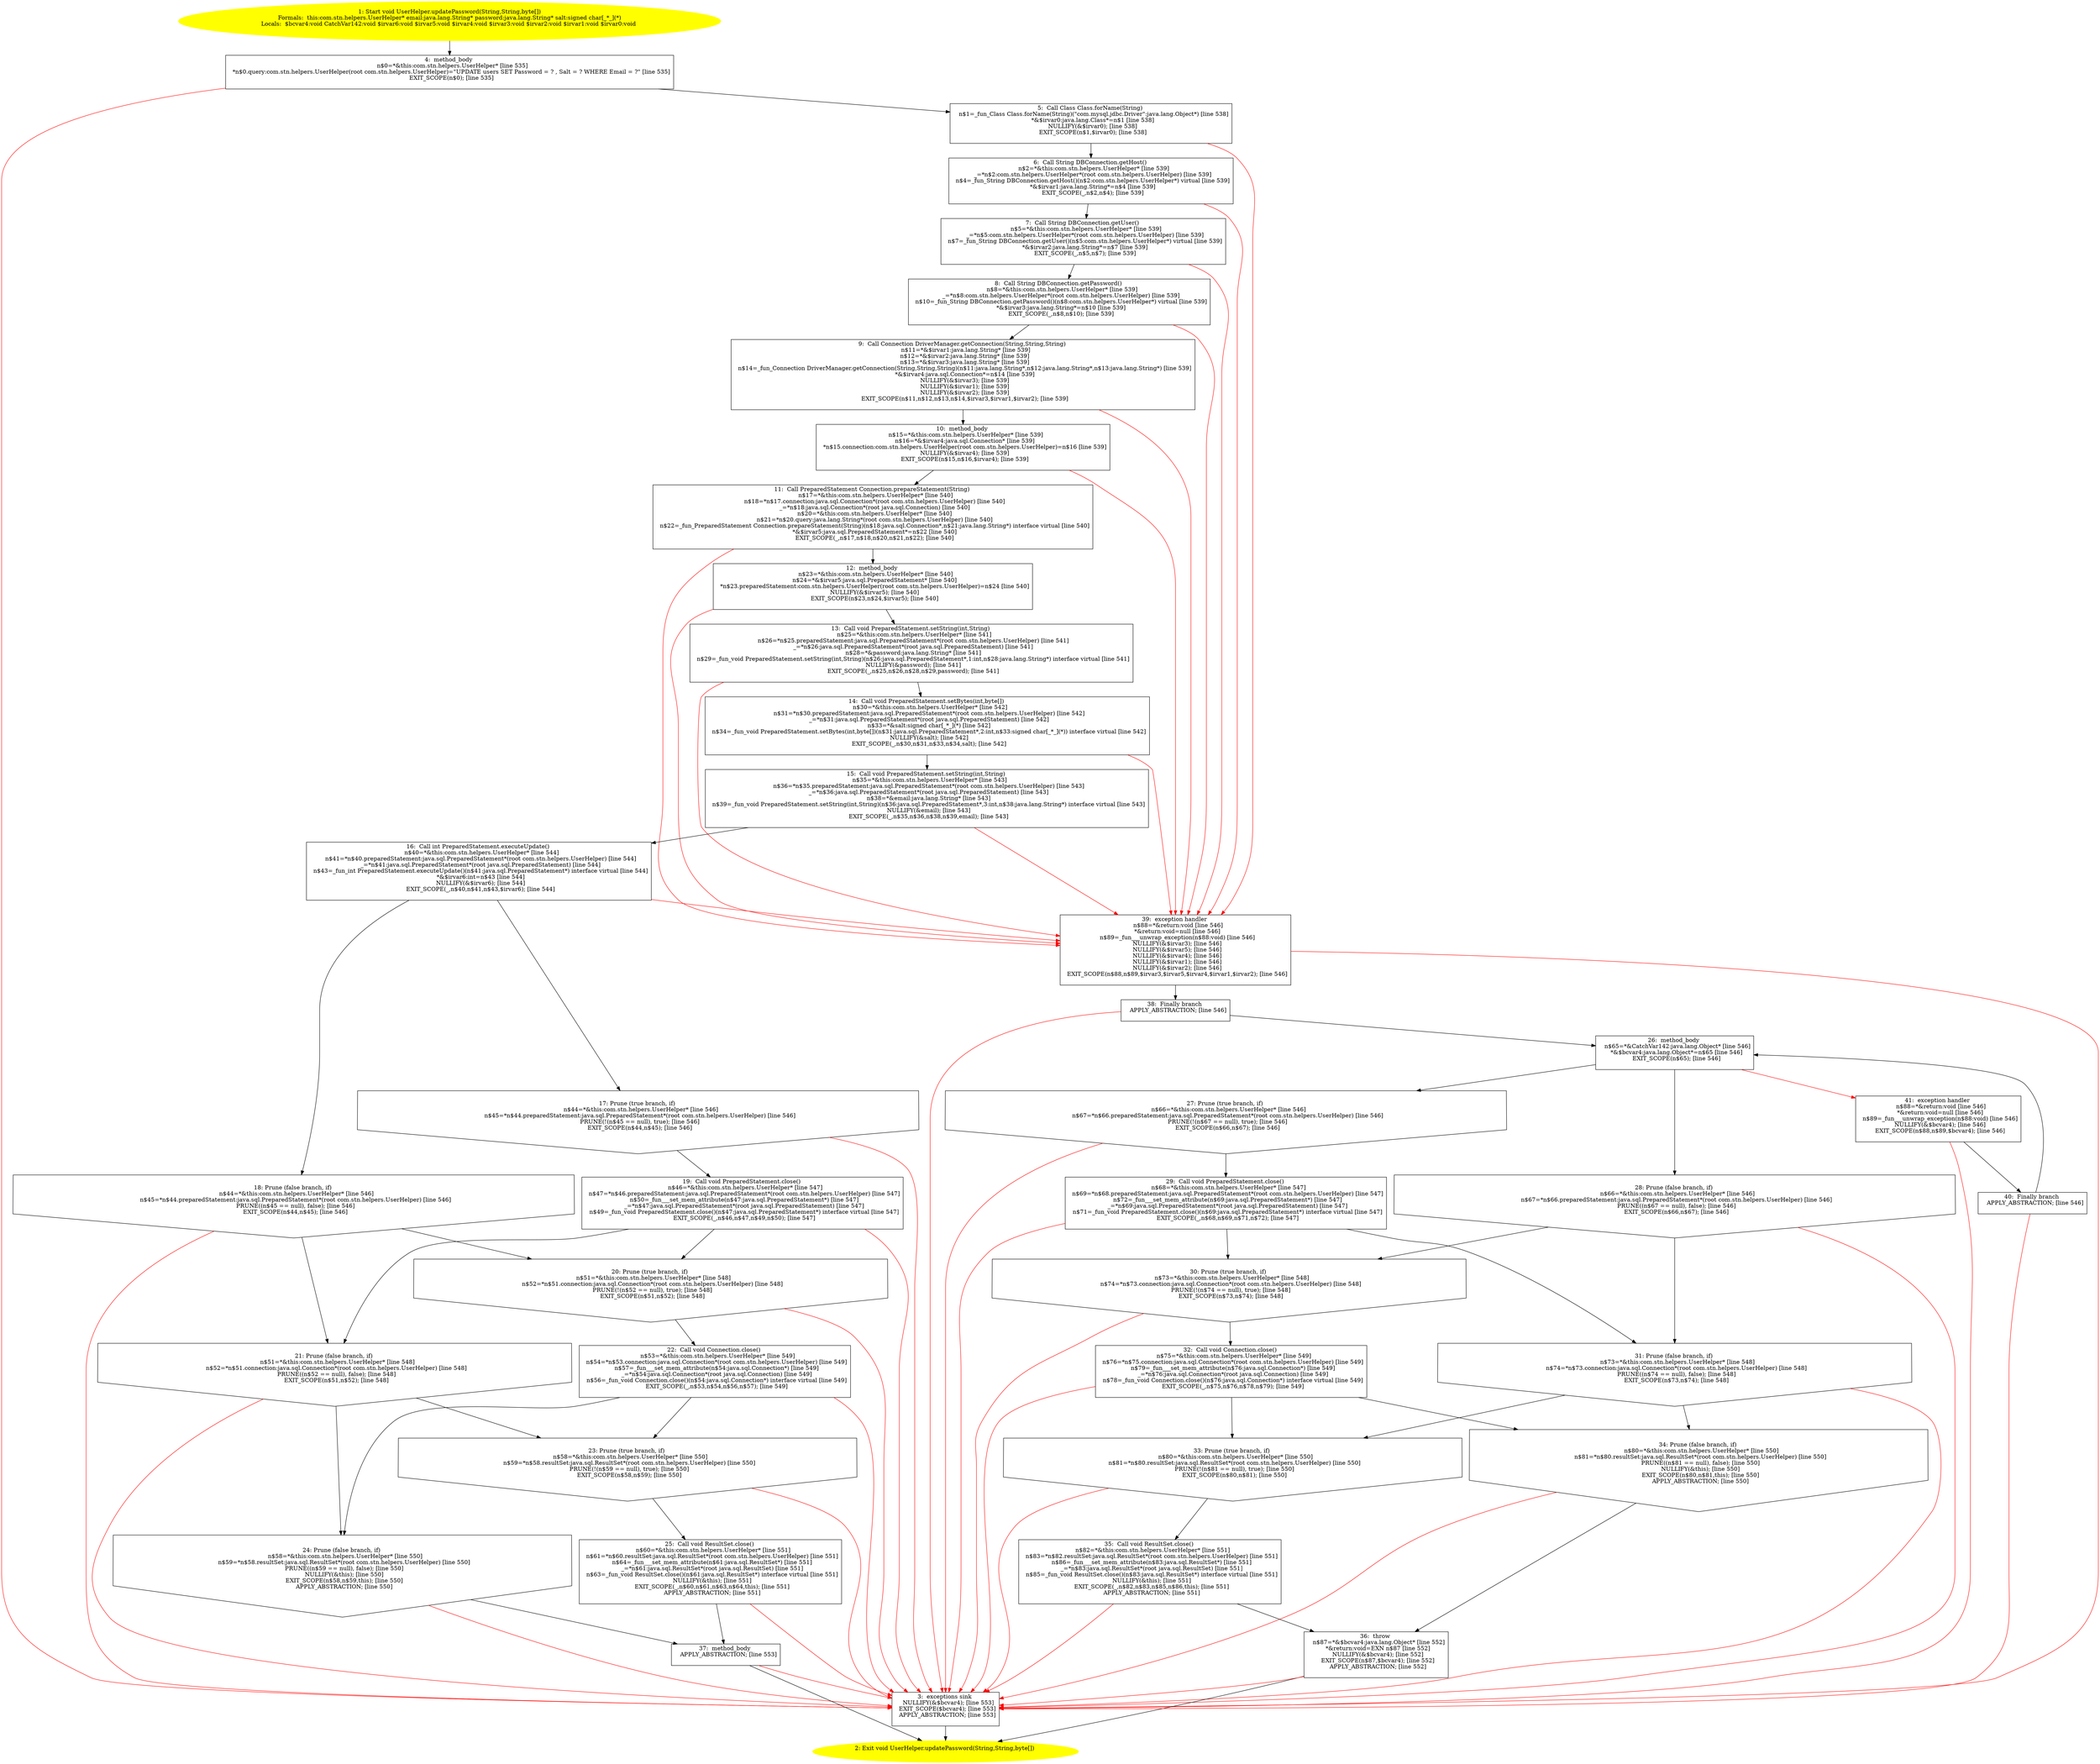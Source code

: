 /* @generated */
digraph cfg {
"com.stn.helpers.UserHelper.updatePassword(java.lang.String,java.lang.String,byte[]):void.676766a5700bb9ef4a2c7c68f244a264_1" [label="1: Start void UserHelper.updatePassword(String,String,byte[])\nFormals:  this:com.stn.helpers.UserHelper* email:java.lang.String* password:java.lang.String* salt:signed char[_*_](*)\nLocals:  $bcvar4:void CatchVar142:void $irvar6:void $irvar5:void $irvar4:void $irvar3:void $irvar2:void $irvar1:void $irvar0:void \n  " color=yellow style=filled]
	

	 "com.stn.helpers.UserHelper.updatePassword(java.lang.String,java.lang.String,byte[]):void.676766a5700bb9ef4a2c7c68f244a264_1" -> "com.stn.helpers.UserHelper.updatePassword(java.lang.String,java.lang.String,byte[]):void.676766a5700bb9ef4a2c7c68f244a264_4" ;
"com.stn.helpers.UserHelper.updatePassword(java.lang.String,java.lang.String,byte[]):void.676766a5700bb9ef4a2c7c68f244a264_2" [label="2: Exit void UserHelper.updatePassword(String,String,byte[]) \n  " color=yellow style=filled]
	

"com.stn.helpers.UserHelper.updatePassword(java.lang.String,java.lang.String,byte[]):void.676766a5700bb9ef4a2c7c68f244a264_3" [label="3:  exceptions sink \n   NULLIFY(&$bcvar4); [line 553]\n  EXIT_SCOPE($bcvar4); [line 553]\n  APPLY_ABSTRACTION; [line 553]\n " shape="box"]
	

	 "com.stn.helpers.UserHelper.updatePassword(java.lang.String,java.lang.String,byte[]):void.676766a5700bb9ef4a2c7c68f244a264_3" -> "com.stn.helpers.UserHelper.updatePassword(java.lang.String,java.lang.String,byte[]):void.676766a5700bb9ef4a2c7c68f244a264_2" ;
"com.stn.helpers.UserHelper.updatePassword(java.lang.String,java.lang.String,byte[]):void.676766a5700bb9ef4a2c7c68f244a264_4" [label="4:  method_body \n   n$0=*&this:com.stn.helpers.UserHelper* [line 535]\n  *n$0.query:com.stn.helpers.UserHelper(root com.stn.helpers.UserHelper)=\"UPDATE users SET Password = ? , Salt = ? WHERE Email = ?\" [line 535]\n  EXIT_SCOPE(n$0); [line 535]\n " shape="box"]
	

	 "com.stn.helpers.UserHelper.updatePassword(java.lang.String,java.lang.String,byte[]):void.676766a5700bb9ef4a2c7c68f244a264_4" -> "com.stn.helpers.UserHelper.updatePassword(java.lang.String,java.lang.String,byte[]):void.676766a5700bb9ef4a2c7c68f244a264_5" ;
	 "com.stn.helpers.UserHelper.updatePassword(java.lang.String,java.lang.String,byte[]):void.676766a5700bb9ef4a2c7c68f244a264_4" -> "com.stn.helpers.UserHelper.updatePassword(java.lang.String,java.lang.String,byte[]):void.676766a5700bb9ef4a2c7c68f244a264_3" [color="red" ];
"com.stn.helpers.UserHelper.updatePassword(java.lang.String,java.lang.String,byte[]):void.676766a5700bb9ef4a2c7c68f244a264_5" [label="5:  Call Class Class.forName(String) \n   n$1=_fun_Class Class.forName(String)(\"com.mysql.jdbc.Driver\":java.lang.Object*) [line 538]\n  *&$irvar0:java.lang.Class*=n$1 [line 538]\n  NULLIFY(&$irvar0); [line 538]\n  EXIT_SCOPE(n$1,$irvar0); [line 538]\n " shape="box"]
	

	 "com.stn.helpers.UserHelper.updatePassword(java.lang.String,java.lang.String,byte[]):void.676766a5700bb9ef4a2c7c68f244a264_5" -> "com.stn.helpers.UserHelper.updatePassword(java.lang.String,java.lang.String,byte[]):void.676766a5700bb9ef4a2c7c68f244a264_6" ;
	 "com.stn.helpers.UserHelper.updatePassword(java.lang.String,java.lang.String,byte[]):void.676766a5700bb9ef4a2c7c68f244a264_5" -> "com.stn.helpers.UserHelper.updatePassword(java.lang.String,java.lang.String,byte[]):void.676766a5700bb9ef4a2c7c68f244a264_39" [color="red" ];
"com.stn.helpers.UserHelper.updatePassword(java.lang.String,java.lang.String,byte[]):void.676766a5700bb9ef4a2c7c68f244a264_6" [label="6:  Call String DBConnection.getHost() \n   n$2=*&this:com.stn.helpers.UserHelper* [line 539]\n  _=*n$2:com.stn.helpers.UserHelper*(root com.stn.helpers.UserHelper) [line 539]\n  n$4=_fun_String DBConnection.getHost()(n$2:com.stn.helpers.UserHelper*) virtual [line 539]\n  *&$irvar1:java.lang.String*=n$4 [line 539]\n  EXIT_SCOPE(_,n$2,n$4); [line 539]\n " shape="box"]
	

	 "com.stn.helpers.UserHelper.updatePassword(java.lang.String,java.lang.String,byte[]):void.676766a5700bb9ef4a2c7c68f244a264_6" -> "com.stn.helpers.UserHelper.updatePassword(java.lang.String,java.lang.String,byte[]):void.676766a5700bb9ef4a2c7c68f244a264_7" ;
	 "com.stn.helpers.UserHelper.updatePassword(java.lang.String,java.lang.String,byte[]):void.676766a5700bb9ef4a2c7c68f244a264_6" -> "com.stn.helpers.UserHelper.updatePassword(java.lang.String,java.lang.String,byte[]):void.676766a5700bb9ef4a2c7c68f244a264_39" [color="red" ];
"com.stn.helpers.UserHelper.updatePassword(java.lang.String,java.lang.String,byte[]):void.676766a5700bb9ef4a2c7c68f244a264_7" [label="7:  Call String DBConnection.getUser() \n   n$5=*&this:com.stn.helpers.UserHelper* [line 539]\n  _=*n$5:com.stn.helpers.UserHelper*(root com.stn.helpers.UserHelper) [line 539]\n  n$7=_fun_String DBConnection.getUser()(n$5:com.stn.helpers.UserHelper*) virtual [line 539]\n  *&$irvar2:java.lang.String*=n$7 [line 539]\n  EXIT_SCOPE(_,n$5,n$7); [line 539]\n " shape="box"]
	

	 "com.stn.helpers.UserHelper.updatePassword(java.lang.String,java.lang.String,byte[]):void.676766a5700bb9ef4a2c7c68f244a264_7" -> "com.stn.helpers.UserHelper.updatePassword(java.lang.String,java.lang.String,byte[]):void.676766a5700bb9ef4a2c7c68f244a264_8" ;
	 "com.stn.helpers.UserHelper.updatePassword(java.lang.String,java.lang.String,byte[]):void.676766a5700bb9ef4a2c7c68f244a264_7" -> "com.stn.helpers.UserHelper.updatePassword(java.lang.String,java.lang.String,byte[]):void.676766a5700bb9ef4a2c7c68f244a264_39" [color="red" ];
"com.stn.helpers.UserHelper.updatePassword(java.lang.String,java.lang.String,byte[]):void.676766a5700bb9ef4a2c7c68f244a264_8" [label="8:  Call String DBConnection.getPassword() \n   n$8=*&this:com.stn.helpers.UserHelper* [line 539]\n  _=*n$8:com.stn.helpers.UserHelper*(root com.stn.helpers.UserHelper) [line 539]\n  n$10=_fun_String DBConnection.getPassword()(n$8:com.stn.helpers.UserHelper*) virtual [line 539]\n  *&$irvar3:java.lang.String*=n$10 [line 539]\n  EXIT_SCOPE(_,n$8,n$10); [line 539]\n " shape="box"]
	

	 "com.stn.helpers.UserHelper.updatePassword(java.lang.String,java.lang.String,byte[]):void.676766a5700bb9ef4a2c7c68f244a264_8" -> "com.stn.helpers.UserHelper.updatePassword(java.lang.String,java.lang.String,byte[]):void.676766a5700bb9ef4a2c7c68f244a264_9" ;
	 "com.stn.helpers.UserHelper.updatePassword(java.lang.String,java.lang.String,byte[]):void.676766a5700bb9ef4a2c7c68f244a264_8" -> "com.stn.helpers.UserHelper.updatePassword(java.lang.String,java.lang.String,byte[]):void.676766a5700bb9ef4a2c7c68f244a264_39" [color="red" ];
"com.stn.helpers.UserHelper.updatePassword(java.lang.String,java.lang.String,byte[]):void.676766a5700bb9ef4a2c7c68f244a264_9" [label="9:  Call Connection DriverManager.getConnection(String,String,String) \n   n$11=*&$irvar1:java.lang.String* [line 539]\n  n$12=*&$irvar2:java.lang.String* [line 539]\n  n$13=*&$irvar3:java.lang.String* [line 539]\n  n$14=_fun_Connection DriverManager.getConnection(String,String,String)(n$11:java.lang.String*,n$12:java.lang.String*,n$13:java.lang.String*) [line 539]\n  *&$irvar4:java.sql.Connection*=n$14 [line 539]\n  NULLIFY(&$irvar3); [line 539]\n  NULLIFY(&$irvar1); [line 539]\n  NULLIFY(&$irvar2); [line 539]\n  EXIT_SCOPE(n$11,n$12,n$13,n$14,$irvar3,$irvar1,$irvar2); [line 539]\n " shape="box"]
	

	 "com.stn.helpers.UserHelper.updatePassword(java.lang.String,java.lang.String,byte[]):void.676766a5700bb9ef4a2c7c68f244a264_9" -> "com.stn.helpers.UserHelper.updatePassword(java.lang.String,java.lang.String,byte[]):void.676766a5700bb9ef4a2c7c68f244a264_10" ;
	 "com.stn.helpers.UserHelper.updatePassword(java.lang.String,java.lang.String,byte[]):void.676766a5700bb9ef4a2c7c68f244a264_9" -> "com.stn.helpers.UserHelper.updatePassword(java.lang.String,java.lang.String,byte[]):void.676766a5700bb9ef4a2c7c68f244a264_39" [color="red" ];
"com.stn.helpers.UserHelper.updatePassword(java.lang.String,java.lang.String,byte[]):void.676766a5700bb9ef4a2c7c68f244a264_10" [label="10:  method_body \n   n$15=*&this:com.stn.helpers.UserHelper* [line 539]\n  n$16=*&$irvar4:java.sql.Connection* [line 539]\n  *n$15.connection:com.stn.helpers.UserHelper(root com.stn.helpers.UserHelper)=n$16 [line 539]\n  NULLIFY(&$irvar4); [line 539]\n  EXIT_SCOPE(n$15,n$16,$irvar4); [line 539]\n " shape="box"]
	

	 "com.stn.helpers.UserHelper.updatePassword(java.lang.String,java.lang.String,byte[]):void.676766a5700bb9ef4a2c7c68f244a264_10" -> "com.stn.helpers.UserHelper.updatePassword(java.lang.String,java.lang.String,byte[]):void.676766a5700bb9ef4a2c7c68f244a264_11" ;
	 "com.stn.helpers.UserHelper.updatePassword(java.lang.String,java.lang.String,byte[]):void.676766a5700bb9ef4a2c7c68f244a264_10" -> "com.stn.helpers.UserHelper.updatePassword(java.lang.String,java.lang.String,byte[]):void.676766a5700bb9ef4a2c7c68f244a264_39" [color="red" ];
"com.stn.helpers.UserHelper.updatePassword(java.lang.String,java.lang.String,byte[]):void.676766a5700bb9ef4a2c7c68f244a264_11" [label="11:  Call PreparedStatement Connection.prepareStatement(String) \n   n$17=*&this:com.stn.helpers.UserHelper* [line 540]\n  n$18=*n$17.connection:java.sql.Connection*(root com.stn.helpers.UserHelper) [line 540]\n  _=*n$18:java.sql.Connection*(root java.sql.Connection) [line 540]\n  n$20=*&this:com.stn.helpers.UserHelper* [line 540]\n  n$21=*n$20.query:java.lang.String*(root com.stn.helpers.UserHelper) [line 540]\n  n$22=_fun_PreparedStatement Connection.prepareStatement(String)(n$18:java.sql.Connection*,n$21:java.lang.String*) interface virtual [line 540]\n  *&$irvar5:java.sql.PreparedStatement*=n$22 [line 540]\n  EXIT_SCOPE(_,n$17,n$18,n$20,n$21,n$22); [line 540]\n " shape="box"]
	

	 "com.stn.helpers.UserHelper.updatePassword(java.lang.String,java.lang.String,byte[]):void.676766a5700bb9ef4a2c7c68f244a264_11" -> "com.stn.helpers.UserHelper.updatePassword(java.lang.String,java.lang.String,byte[]):void.676766a5700bb9ef4a2c7c68f244a264_12" ;
	 "com.stn.helpers.UserHelper.updatePassword(java.lang.String,java.lang.String,byte[]):void.676766a5700bb9ef4a2c7c68f244a264_11" -> "com.stn.helpers.UserHelper.updatePassword(java.lang.String,java.lang.String,byte[]):void.676766a5700bb9ef4a2c7c68f244a264_39" [color="red" ];
"com.stn.helpers.UserHelper.updatePassword(java.lang.String,java.lang.String,byte[]):void.676766a5700bb9ef4a2c7c68f244a264_12" [label="12:  method_body \n   n$23=*&this:com.stn.helpers.UserHelper* [line 540]\n  n$24=*&$irvar5:java.sql.PreparedStatement* [line 540]\n  *n$23.preparedStatement:com.stn.helpers.UserHelper(root com.stn.helpers.UserHelper)=n$24 [line 540]\n  NULLIFY(&$irvar5); [line 540]\n  EXIT_SCOPE(n$23,n$24,$irvar5); [line 540]\n " shape="box"]
	

	 "com.stn.helpers.UserHelper.updatePassword(java.lang.String,java.lang.String,byte[]):void.676766a5700bb9ef4a2c7c68f244a264_12" -> "com.stn.helpers.UserHelper.updatePassword(java.lang.String,java.lang.String,byte[]):void.676766a5700bb9ef4a2c7c68f244a264_13" ;
	 "com.stn.helpers.UserHelper.updatePassword(java.lang.String,java.lang.String,byte[]):void.676766a5700bb9ef4a2c7c68f244a264_12" -> "com.stn.helpers.UserHelper.updatePassword(java.lang.String,java.lang.String,byte[]):void.676766a5700bb9ef4a2c7c68f244a264_39" [color="red" ];
"com.stn.helpers.UserHelper.updatePassword(java.lang.String,java.lang.String,byte[]):void.676766a5700bb9ef4a2c7c68f244a264_13" [label="13:  Call void PreparedStatement.setString(int,String) \n   n$25=*&this:com.stn.helpers.UserHelper* [line 541]\n  n$26=*n$25.preparedStatement:java.sql.PreparedStatement*(root com.stn.helpers.UserHelper) [line 541]\n  _=*n$26:java.sql.PreparedStatement*(root java.sql.PreparedStatement) [line 541]\n  n$28=*&password:java.lang.String* [line 541]\n  n$29=_fun_void PreparedStatement.setString(int,String)(n$26:java.sql.PreparedStatement*,1:int,n$28:java.lang.String*) interface virtual [line 541]\n  NULLIFY(&password); [line 541]\n  EXIT_SCOPE(_,n$25,n$26,n$28,n$29,password); [line 541]\n " shape="box"]
	

	 "com.stn.helpers.UserHelper.updatePassword(java.lang.String,java.lang.String,byte[]):void.676766a5700bb9ef4a2c7c68f244a264_13" -> "com.stn.helpers.UserHelper.updatePassword(java.lang.String,java.lang.String,byte[]):void.676766a5700bb9ef4a2c7c68f244a264_14" ;
	 "com.stn.helpers.UserHelper.updatePassword(java.lang.String,java.lang.String,byte[]):void.676766a5700bb9ef4a2c7c68f244a264_13" -> "com.stn.helpers.UserHelper.updatePassword(java.lang.String,java.lang.String,byte[]):void.676766a5700bb9ef4a2c7c68f244a264_39" [color="red" ];
"com.stn.helpers.UserHelper.updatePassword(java.lang.String,java.lang.String,byte[]):void.676766a5700bb9ef4a2c7c68f244a264_14" [label="14:  Call void PreparedStatement.setBytes(int,byte[]) \n   n$30=*&this:com.stn.helpers.UserHelper* [line 542]\n  n$31=*n$30.preparedStatement:java.sql.PreparedStatement*(root com.stn.helpers.UserHelper) [line 542]\n  _=*n$31:java.sql.PreparedStatement*(root java.sql.PreparedStatement) [line 542]\n  n$33=*&salt:signed char[_*_](*) [line 542]\n  n$34=_fun_void PreparedStatement.setBytes(int,byte[])(n$31:java.sql.PreparedStatement*,2:int,n$33:signed char[_*_](*)) interface virtual [line 542]\n  NULLIFY(&salt); [line 542]\n  EXIT_SCOPE(_,n$30,n$31,n$33,n$34,salt); [line 542]\n " shape="box"]
	

	 "com.stn.helpers.UserHelper.updatePassword(java.lang.String,java.lang.String,byte[]):void.676766a5700bb9ef4a2c7c68f244a264_14" -> "com.stn.helpers.UserHelper.updatePassword(java.lang.String,java.lang.String,byte[]):void.676766a5700bb9ef4a2c7c68f244a264_15" ;
	 "com.stn.helpers.UserHelper.updatePassword(java.lang.String,java.lang.String,byte[]):void.676766a5700bb9ef4a2c7c68f244a264_14" -> "com.stn.helpers.UserHelper.updatePassword(java.lang.String,java.lang.String,byte[]):void.676766a5700bb9ef4a2c7c68f244a264_39" [color="red" ];
"com.stn.helpers.UserHelper.updatePassword(java.lang.String,java.lang.String,byte[]):void.676766a5700bb9ef4a2c7c68f244a264_15" [label="15:  Call void PreparedStatement.setString(int,String) \n   n$35=*&this:com.stn.helpers.UserHelper* [line 543]\n  n$36=*n$35.preparedStatement:java.sql.PreparedStatement*(root com.stn.helpers.UserHelper) [line 543]\n  _=*n$36:java.sql.PreparedStatement*(root java.sql.PreparedStatement) [line 543]\n  n$38=*&email:java.lang.String* [line 543]\n  n$39=_fun_void PreparedStatement.setString(int,String)(n$36:java.sql.PreparedStatement*,3:int,n$38:java.lang.String*) interface virtual [line 543]\n  NULLIFY(&email); [line 543]\n  EXIT_SCOPE(_,n$35,n$36,n$38,n$39,email); [line 543]\n " shape="box"]
	

	 "com.stn.helpers.UserHelper.updatePassword(java.lang.String,java.lang.String,byte[]):void.676766a5700bb9ef4a2c7c68f244a264_15" -> "com.stn.helpers.UserHelper.updatePassword(java.lang.String,java.lang.String,byte[]):void.676766a5700bb9ef4a2c7c68f244a264_16" ;
	 "com.stn.helpers.UserHelper.updatePassword(java.lang.String,java.lang.String,byte[]):void.676766a5700bb9ef4a2c7c68f244a264_15" -> "com.stn.helpers.UserHelper.updatePassword(java.lang.String,java.lang.String,byte[]):void.676766a5700bb9ef4a2c7c68f244a264_39" [color="red" ];
"com.stn.helpers.UserHelper.updatePassword(java.lang.String,java.lang.String,byte[]):void.676766a5700bb9ef4a2c7c68f244a264_16" [label="16:  Call int PreparedStatement.executeUpdate() \n   n$40=*&this:com.stn.helpers.UserHelper* [line 544]\n  n$41=*n$40.preparedStatement:java.sql.PreparedStatement*(root com.stn.helpers.UserHelper) [line 544]\n  _=*n$41:java.sql.PreparedStatement*(root java.sql.PreparedStatement) [line 544]\n  n$43=_fun_int PreparedStatement.executeUpdate()(n$41:java.sql.PreparedStatement*) interface virtual [line 544]\n  *&$irvar6:int=n$43 [line 544]\n  NULLIFY(&$irvar6); [line 544]\n  EXIT_SCOPE(_,n$40,n$41,n$43,$irvar6); [line 544]\n " shape="box"]
	

	 "com.stn.helpers.UserHelper.updatePassword(java.lang.String,java.lang.String,byte[]):void.676766a5700bb9ef4a2c7c68f244a264_16" -> "com.stn.helpers.UserHelper.updatePassword(java.lang.String,java.lang.String,byte[]):void.676766a5700bb9ef4a2c7c68f244a264_17" ;
	 "com.stn.helpers.UserHelper.updatePassword(java.lang.String,java.lang.String,byte[]):void.676766a5700bb9ef4a2c7c68f244a264_16" -> "com.stn.helpers.UserHelper.updatePassword(java.lang.String,java.lang.String,byte[]):void.676766a5700bb9ef4a2c7c68f244a264_18" ;
	 "com.stn.helpers.UserHelper.updatePassword(java.lang.String,java.lang.String,byte[]):void.676766a5700bb9ef4a2c7c68f244a264_16" -> "com.stn.helpers.UserHelper.updatePassword(java.lang.String,java.lang.String,byte[]):void.676766a5700bb9ef4a2c7c68f244a264_39" [color="red" ];
"com.stn.helpers.UserHelper.updatePassword(java.lang.String,java.lang.String,byte[]):void.676766a5700bb9ef4a2c7c68f244a264_17" [label="17: Prune (true branch, if) \n   n$44=*&this:com.stn.helpers.UserHelper* [line 546]\n  n$45=*n$44.preparedStatement:java.sql.PreparedStatement*(root com.stn.helpers.UserHelper) [line 546]\n  PRUNE(!(n$45 == null), true); [line 546]\n  EXIT_SCOPE(n$44,n$45); [line 546]\n " shape="invhouse"]
	

	 "com.stn.helpers.UserHelper.updatePassword(java.lang.String,java.lang.String,byte[]):void.676766a5700bb9ef4a2c7c68f244a264_17" -> "com.stn.helpers.UserHelper.updatePassword(java.lang.String,java.lang.String,byte[]):void.676766a5700bb9ef4a2c7c68f244a264_19" ;
	 "com.stn.helpers.UserHelper.updatePassword(java.lang.String,java.lang.String,byte[]):void.676766a5700bb9ef4a2c7c68f244a264_17" -> "com.stn.helpers.UserHelper.updatePassword(java.lang.String,java.lang.String,byte[]):void.676766a5700bb9ef4a2c7c68f244a264_3" [color="red" ];
"com.stn.helpers.UserHelper.updatePassword(java.lang.String,java.lang.String,byte[]):void.676766a5700bb9ef4a2c7c68f244a264_18" [label="18: Prune (false branch, if) \n   n$44=*&this:com.stn.helpers.UserHelper* [line 546]\n  n$45=*n$44.preparedStatement:java.sql.PreparedStatement*(root com.stn.helpers.UserHelper) [line 546]\n  PRUNE((n$45 == null), false); [line 546]\n  EXIT_SCOPE(n$44,n$45); [line 546]\n " shape="invhouse"]
	

	 "com.stn.helpers.UserHelper.updatePassword(java.lang.String,java.lang.String,byte[]):void.676766a5700bb9ef4a2c7c68f244a264_18" -> "com.stn.helpers.UserHelper.updatePassword(java.lang.String,java.lang.String,byte[]):void.676766a5700bb9ef4a2c7c68f244a264_20" ;
	 "com.stn.helpers.UserHelper.updatePassword(java.lang.String,java.lang.String,byte[]):void.676766a5700bb9ef4a2c7c68f244a264_18" -> "com.stn.helpers.UserHelper.updatePassword(java.lang.String,java.lang.String,byte[]):void.676766a5700bb9ef4a2c7c68f244a264_21" ;
	 "com.stn.helpers.UserHelper.updatePassword(java.lang.String,java.lang.String,byte[]):void.676766a5700bb9ef4a2c7c68f244a264_18" -> "com.stn.helpers.UserHelper.updatePassword(java.lang.String,java.lang.String,byte[]):void.676766a5700bb9ef4a2c7c68f244a264_3" [color="red" ];
"com.stn.helpers.UserHelper.updatePassword(java.lang.String,java.lang.String,byte[]):void.676766a5700bb9ef4a2c7c68f244a264_19" [label="19:  Call void PreparedStatement.close() \n   n$46=*&this:com.stn.helpers.UserHelper* [line 547]\n  n$47=*n$46.preparedStatement:java.sql.PreparedStatement*(root com.stn.helpers.UserHelper) [line 547]\n  n$50=_fun___set_mem_attribute(n$47:java.sql.PreparedStatement*) [line 547]\n  _=*n$47:java.sql.PreparedStatement*(root java.sql.PreparedStatement) [line 547]\n  n$49=_fun_void PreparedStatement.close()(n$47:java.sql.PreparedStatement*) interface virtual [line 547]\n  EXIT_SCOPE(_,n$46,n$47,n$49,n$50); [line 547]\n " shape="box"]
	

	 "com.stn.helpers.UserHelper.updatePassword(java.lang.String,java.lang.String,byte[]):void.676766a5700bb9ef4a2c7c68f244a264_19" -> "com.stn.helpers.UserHelper.updatePassword(java.lang.String,java.lang.String,byte[]):void.676766a5700bb9ef4a2c7c68f244a264_20" ;
	 "com.stn.helpers.UserHelper.updatePassword(java.lang.String,java.lang.String,byte[]):void.676766a5700bb9ef4a2c7c68f244a264_19" -> "com.stn.helpers.UserHelper.updatePassword(java.lang.String,java.lang.String,byte[]):void.676766a5700bb9ef4a2c7c68f244a264_21" ;
	 "com.stn.helpers.UserHelper.updatePassword(java.lang.String,java.lang.String,byte[]):void.676766a5700bb9ef4a2c7c68f244a264_19" -> "com.stn.helpers.UserHelper.updatePassword(java.lang.String,java.lang.String,byte[]):void.676766a5700bb9ef4a2c7c68f244a264_3" [color="red" ];
"com.stn.helpers.UserHelper.updatePassword(java.lang.String,java.lang.String,byte[]):void.676766a5700bb9ef4a2c7c68f244a264_20" [label="20: Prune (true branch, if) \n   n$51=*&this:com.stn.helpers.UserHelper* [line 548]\n  n$52=*n$51.connection:java.sql.Connection*(root com.stn.helpers.UserHelper) [line 548]\n  PRUNE(!(n$52 == null), true); [line 548]\n  EXIT_SCOPE(n$51,n$52); [line 548]\n " shape="invhouse"]
	

	 "com.stn.helpers.UserHelper.updatePassword(java.lang.String,java.lang.String,byte[]):void.676766a5700bb9ef4a2c7c68f244a264_20" -> "com.stn.helpers.UserHelper.updatePassword(java.lang.String,java.lang.String,byte[]):void.676766a5700bb9ef4a2c7c68f244a264_22" ;
	 "com.stn.helpers.UserHelper.updatePassword(java.lang.String,java.lang.String,byte[]):void.676766a5700bb9ef4a2c7c68f244a264_20" -> "com.stn.helpers.UserHelper.updatePassword(java.lang.String,java.lang.String,byte[]):void.676766a5700bb9ef4a2c7c68f244a264_3" [color="red" ];
"com.stn.helpers.UserHelper.updatePassword(java.lang.String,java.lang.String,byte[]):void.676766a5700bb9ef4a2c7c68f244a264_21" [label="21: Prune (false branch, if) \n   n$51=*&this:com.stn.helpers.UserHelper* [line 548]\n  n$52=*n$51.connection:java.sql.Connection*(root com.stn.helpers.UserHelper) [line 548]\n  PRUNE((n$52 == null), false); [line 548]\n  EXIT_SCOPE(n$51,n$52); [line 548]\n " shape="invhouse"]
	

	 "com.stn.helpers.UserHelper.updatePassword(java.lang.String,java.lang.String,byte[]):void.676766a5700bb9ef4a2c7c68f244a264_21" -> "com.stn.helpers.UserHelper.updatePassword(java.lang.String,java.lang.String,byte[]):void.676766a5700bb9ef4a2c7c68f244a264_23" ;
	 "com.stn.helpers.UserHelper.updatePassword(java.lang.String,java.lang.String,byte[]):void.676766a5700bb9ef4a2c7c68f244a264_21" -> "com.stn.helpers.UserHelper.updatePassword(java.lang.String,java.lang.String,byte[]):void.676766a5700bb9ef4a2c7c68f244a264_24" ;
	 "com.stn.helpers.UserHelper.updatePassword(java.lang.String,java.lang.String,byte[]):void.676766a5700bb9ef4a2c7c68f244a264_21" -> "com.stn.helpers.UserHelper.updatePassword(java.lang.String,java.lang.String,byte[]):void.676766a5700bb9ef4a2c7c68f244a264_3" [color="red" ];
"com.stn.helpers.UserHelper.updatePassword(java.lang.String,java.lang.String,byte[]):void.676766a5700bb9ef4a2c7c68f244a264_22" [label="22:  Call void Connection.close() \n   n$53=*&this:com.stn.helpers.UserHelper* [line 549]\n  n$54=*n$53.connection:java.sql.Connection*(root com.stn.helpers.UserHelper) [line 549]\n  n$57=_fun___set_mem_attribute(n$54:java.sql.Connection*) [line 549]\n  _=*n$54:java.sql.Connection*(root java.sql.Connection) [line 549]\n  n$56=_fun_void Connection.close()(n$54:java.sql.Connection*) interface virtual [line 549]\n  EXIT_SCOPE(_,n$53,n$54,n$56,n$57); [line 549]\n " shape="box"]
	

	 "com.stn.helpers.UserHelper.updatePassword(java.lang.String,java.lang.String,byte[]):void.676766a5700bb9ef4a2c7c68f244a264_22" -> "com.stn.helpers.UserHelper.updatePassword(java.lang.String,java.lang.String,byte[]):void.676766a5700bb9ef4a2c7c68f244a264_23" ;
	 "com.stn.helpers.UserHelper.updatePassword(java.lang.String,java.lang.String,byte[]):void.676766a5700bb9ef4a2c7c68f244a264_22" -> "com.stn.helpers.UserHelper.updatePassword(java.lang.String,java.lang.String,byte[]):void.676766a5700bb9ef4a2c7c68f244a264_24" ;
	 "com.stn.helpers.UserHelper.updatePassword(java.lang.String,java.lang.String,byte[]):void.676766a5700bb9ef4a2c7c68f244a264_22" -> "com.stn.helpers.UserHelper.updatePassword(java.lang.String,java.lang.String,byte[]):void.676766a5700bb9ef4a2c7c68f244a264_3" [color="red" ];
"com.stn.helpers.UserHelper.updatePassword(java.lang.String,java.lang.String,byte[]):void.676766a5700bb9ef4a2c7c68f244a264_23" [label="23: Prune (true branch, if) \n   n$58=*&this:com.stn.helpers.UserHelper* [line 550]\n  n$59=*n$58.resultSet:java.sql.ResultSet*(root com.stn.helpers.UserHelper) [line 550]\n  PRUNE(!(n$59 == null), true); [line 550]\n  EXIT_SCOPE(n$58,n$59); [line 550]\n " shape="invhouse"]
	

	 "com.stn.helpers.UserHelper.updatePassword(java.lang.String,java.lang.String,byte[]):void.676766a5700bb9ef4a2c7c68f244a264_23" -> "com.stn.helpers.UserHelper.updatePassword(java.lang.String,java.lang.String,byte[]):void.676766a5700bb9ef4a2c7c68f244a264_25" ;
	 "com.stn.helpers.UserHelper.updatePassword(java.lang.String,java.lang.String,byte[]):void.676766a5700bb9ef4a2c7c68f244a264_23" -> "com.stn.helpers.UserHelper.updatePassword(java.lang.String,java.lang.String,byte[]):void.676766a5700bb9ef4a2c7c68f244a264_3" [color="red" ];
"com.stn.helpers.UserHelper.updatePassword(java.lang.String,java.lang.String,byte[]):void.676766a5700bb9ef4a2c7c68f244a264_24" [label="24: Prune (false branch, if) \n   n$58=*&this:com.stn.helpers.UserHelper* [line 550]\n  n$59=*n$58.resultSet:java.sql.ResultSet*(root com.stn.helpers.UserHelper) [line 550]\n  PRUNE((n$59 == null), false); [line 550]\n  NULLIFY(&this); [line 550]\n  EXIT_SCOPE(n$58,n$59,this); [line 550]\n  APPLY_ABSTRACTION; [line 550]\n " shape="invhouse"]
	

	 "com.stn.helpers.UserHelper.updatePassword(java.lang.String,java.lang.String,byte[]):void.676766a5700bb9ef4a2c7c68f244a264_24" -> "com.stn.helpers.UserHelper.updatePassword(java.lang.String,java.lang.String,byte[]):void.676766a5700bb9ef4a2c7c68f244a264_37" ;
	 "com.stn.helpers.UserHelper.updatePassword(java.lang.String,java.lang.String,byte[]):void.676766a5700bb9ef4a2c7c68f244a264_24" -> "com.stn.helpers.UserHelper.updatePassword(java.lang.String,java.lang.String,byte[]):void.676766a5700bb9ef4a2c7c68f244a264_3" [color="red" ];
"com.stn.helpers.UserHelper.updatePassword(java.lang.String,java.lang.String,byte[]):void.676766a5700bb9ef4a2c7c68f244a264_25" [label="25:  Call void ResultSet.close() \n   n$60=*&this:com.stn.helpers.UserHelper* [line 551]\n  n$61=*n$60.resultSet:java.sql.ResultSet*(root com.stn.helpers.UserHelper) [line 551]\n  n$64=_fun___set_mem_attribute(n$61:java.sql.ResultSet*) [line 551]\n  _=*n$61:java.sql.ResultSet*(root java.sql.ResultSet) [line 551]\n  n$63=_fun_void ResultSet.close()(n$61:java.sql.ResultSet*) interface virtual [line 551]\n  NULLIFY(&this); [line 551]\n  EXIT_SCOPE(_,n$60,n$61,n$63,n$64,this); [line 551]\n  APPLY_ABSTRACTION; [line 551]\n " shape="box"]
	

	 "com.stn.helpers.UserHelper.updatePassword(java.lang.String,java.lang.String,byte[]):void.676766a5700bb9ef4a2c7c68f244a264_25" -> "com.stn.helpers.UserHelper.updatePassword(java.lang.String,java.lang.String,byte[]):void.676766a5700bb9ef4a2c7c68f244a264_37" ;
	 "com.stn.helpers.UserHelper.updatePassword(java.lang.String,java.lang.String,byte[]):void.676766a5700bb9ef4a2c7c68f244a264_25" -> "com.stn.helpers.UserHelper.updatePassword(java.lang.String,java.lang.String,byte[]):void.676766a5700bb9ef4a2c7c68f244a264_3" [color="red" ];
"com.stn.helpers.UserHelper.updatePassword(java.lang.String,java.lang.String,byte[]):void.676766a5700bb9ef4a2c7c68f244a264_26" [label="26:  method_body \n   n$65=*&CatchVar142:java.lang.Object* [line 546]\n  *&$bcvar4:java.lang.Object*=n$65 [line 546]\n  EXIT_SCOPE(n$65); [line 546]\n " shape="box"]
	

	 "com.stn.helpers.UserHelper.updatePassword(java.lang.String,java.lang.String,byte[]):void.676766a5700bb9ef4a2c7c68f244a264_26" -> "com.stn.helpers.UserHelper.updatePassword(java.lang.String,java.lang.String,byte[]):void.676766a5700bb9ef4a2c7c68f244a264_27" ;
	 "com.stn.helpers.UserHelper.updatePassword(java.lang.String,java.lang.String,byte[]):void.676766a5700bb9ef4a2c7c68f244a264_26" -> "com.stn.helpers.UserHelper.updatePassword(java.lang.String,java.lang.String,byte[]):void.676766a5700bb9ef4a2c7c68f244a264_28" ;
	 "com.stn.helpers.UserHelper.updatePassword(java.lang.String,java.lang.String,byte[]):void.676766a5700bb9ef4a2c7c68f244a264_26" -> "com.stn.helpers.UserHelper.updatePassword(java.lang.String,java.lang.String,byte[]):void.676766a5700bb9ef4a2c7c68f244a264_41" [color="red" ];
"com.stn.helpers.UserHelper.updatePassword(java.lang.String,java.lang.String,byte[]):void.676766a5700bb9ef4a2c7c68f244a264_27" [label="27: Prune (true branch, if) \n   n$66=*&this:com.stn.helpers.UserHelper* [line 546]\n  n$67=*n$66.preparedStatement:java.sql.PreparedStatement*(root com.stn.helpers.UserHelper) [line 546]\n  PRUNE(!(n$67 == null), true); [line 546]\n  EXIT_SCOPE(n$66,n$67); [line 546]\n " shape="invhouse"]
	

	 "com.stn.helpers.UserHelper.updatePassword(java.lang.String,java.lang.String,byte[]):void.676766a5700bb9ef4a2c7c68f244a264_27" -> "com.stn.helpers.UserHelper.updatePassword(java.lang.String,java.lang.String,byte[]):void.676766a5700bb9ef4a2c7c68f244a264_29" ;
	 "com.stn.helpers.UserHelper.updatePassword(java.lang.String,java.lang.String,byte[]):void.676766a5700bb9ef4a2c7c68f244a264_27" -> "com.stn.helpers.UserHelper.updatePassword(java.lang.String,java.lang.String,byte[]):void.676766a5700bb9ef4a2c7c68f244a264_3" [color="red" ];
"com.stn.helpers.UserHelper.updatePassword(java.lang.String,java.lang.String,byte[]):void.676766a5700bb9ef4a2c7c68f244a264_28" [label="28: Prune (false branch, if) \n   n$66=*&this:com.stn.helpers.UserHelper* [line 546]\n  n$67=*n$66.preparedStatement:java.sql.PreparedStatement*(root com.stn.helpers.UserHelper) [line 546]\n  PRUNE((n$67 == null), false); [line 546]\n  EXIT_SCOPE(n$66,n$67); [line 546]\n " shape="invhouse"]
	

	 "com.stn.helpers.UserHelper.updatePassword(java.lang.String,java.lang.String,byte[]):void.676766a5700bb9ef4a2c7c68f244a264_28" -> "com.stn.helpers.UserHelper.updatePassword(java.lang.String,java.lang.String,byte[]):void.676766a5700bb9ef4a2c7c68f244a264_30" ;
	 "com.stn.helpers.UserHelper.updatePassword(java.lang.String,java.lang.String,byte[]):void.676766a5700bb9ef4a2c7c68f244a264_28" -> "com.stn.helpers.UserHelper.updatePassword(java.lang.String,java.lang.String,byte[]):void.676766a5700bb9ef4a2c7c68f244a264_31" ;
	 "com.stn.helpers.UserHelper.updatePassword(java.lang.String,java.lang.String,byte[]):void.676766a5700bb9ef4a2c7c68f244a264_28" -> "com.stn.helpers.UserHelper.updatePassword(java.lang.String,java.lang.String,byte[]):void.676766a5700bb9ef4a2c7c68f244a264_3" [color="red" ];
"com.stn.helpers.UserHelper.updatePassword(java.lang.String,java.lang.String,byte[]):void.676766a5700bb9ef4a2c7c68f244a264_29" [label="29:  Call void PreparedStatement.close() \n   n$68=*&this:com.stn.helpers.UserHelper* [line 547]\n  n$69=*n$68.preparedStatement:java.sql.PreparedStatement*(root com.stn.helpers.UserHelper) [line 547]\n  n$72=_fun___set_mem_attribute(n$69:java.sql.PreparedStatement*) [line 547]\n  _=*n$69:java.sql.PreparedStatement*(root java.sql.PreparedStatement) [line 547]\n  n$71=_fun_void PreparedStatement.close()(n$69:java.sql.PreparedStatement*) interface virtual [line 547]\n  EXIT_SCOPE(_,n$68,n$69,n$71,n$72); [line 547]\n " shape="box"]
	

	 "com.stn.helpers.UserHelper.updatePassword(java.lang.String,java.lang.String,byte[]):void.676766a5700bb9ef4a2c7c68f244a264_29" -> "com.stn.helpers.UserHelper.updatePassword(java.lang.String,java.lang.String,byte[]):void.676766a5700bb9ef4a2c7c68f244a264_30" ;
	 "com.stn.helpers.UserHelper.updatePassword(java.lang.String,java.lang.String,byte[]):void.676766a5700bb9ef4a2c7c68f244a264_29" -> "com.stn.helpers.UserHelper.updatePassword(java.lang.String,java.lang.String,byte[]):void.676766a5700bb9ef4a2c7c68f244a264_31" ;
	 "com.stn.helpers.UserHelper.updatePassword(java.lang.String,java.lang.String,byte[]):void.676766a5700bb9ef4a2c7c68f244a264_29" -> "com.stn.helpers.UserHelper.updatePassword(java.lang.String,java.lang.String,byte[]):void.676766a5700bb9ef4a2c7c68f244a264_3" [color="red" ];
"com.stn.helpers.UserHelper.updatePassword(java.lang.String,java.lang.String,byte[]):void.676766a5700bb9ef4a2c7c68f244a264_30" [label="30: Prune (true branch, if) \n   n$73=*&this:com.stn.helpers.UserHelper* [line 548]\n  n$74=*n$73.connection:java.sql.Connection*(root com.stn.helpers.UserHelper) [line 548]\n  PRUNE(!(n$74 == null), true); [line 548]\n  EXIT_SCOPE(n$73,n$74); [line 548]\n " shape="invhouse"]
	

	 "com.stn.helpers.UserHelper.updatePassword(java.lang.String,java.lang.String,byte[]):void.676766a5700bb9ef4a2c7c68f244a264_30" -> "com.stn.helpers.UserHelper.updatePassword(java.lang.String,java.lang.String,byte[]):void.676766a5700bb9ef4a2c7c68f244a264_32" ;
	 "com.stn.helpers.UserHelper.updatePassword(java.lang.String,java.lang.String,byte[]):void.676766a5700bb9ef4a2c7c68f244a264_30" -> "com.stn.helpers.UserHelper.updatePassword(java.lang.String,java.lang.String,byte[]):void.676766a5700bb9ef4a2c7c68f244a264_3" [color="red" ];
"com.stn.helpers.UserHelper.updatePassword(java.lang.String,java.lang.String,byte[]):void.676766a5700bb9ef4a2c7c68f244a264_31" [label="31: Prune (false branch, if) \n   n$73=*&this:com.stn.helpers.UserHelper* [line 548]\n  n$74=*n$73.connection:java.sql.Connection*(root com.stn.helpers.UserHelper) [line 548]\n  PRUNE((n$74 == null), false); [line 548]\n  EXIT_SCOPE(n$73,n$74); [line 548]\n " shape="invhouse"]
	

	 "com.stn.helpers.UserHelper.updatePassword(java.lang.String,java.lang.String,byte[]):void.676766a5700bb9ef4a2c7c68f244a264_31" -> "com.stn.helpers.UserHelper.updatePassword(java.lang.String,java.lang.String,byte[]):void.676766a5700bb9ef4a2c7c68f244a264_33" ;
	 "com.stn.helpers.UserHelper.updatePassword(java.lang.String,java.lang.String,byte[]):void.676766a5700bb9ef4a2c7c68f244a264_31" -> "com.stn.helpers.UserHelper.updatePassword(java.lang.String,java.lang.String,byte[]):void.676766a5700bb9ef4a2c7c68f244a264_34" ;
	 "com.stn.helpers.UserHelper.updatePassword(java.lang.String,java.lang.String,byte[]):void.676766a5700bb9ef4a2c7c68f244a264_31" -> "com.stn.helpers.UserHelper.updatePassword(java.lang.String,java.lang.String,byte[]):void.676766a5700bb9ef4a2c7c68f244a264_3" [color="red" ];
"com.stn.helpers.UserHelper.updatePassword(java.lang.String,java.lang.String,byte[]):void.676766a5700bb9ef4a2c7c68f244a264_32" [label="32:  Call void Connection.close() \n   n$75=*&this:com.stn.helpers.UserHelper* [line 549]\n  n$76=*n$75.connection:java.sql.Connection*(root com.stn.helpers.UserHelper) [line 549]\n  n$79=_fun___set_mem_attribute(n$76:java.sql.Connection*) [line 549]\n  _=*n$76:java.sql.Connection*(root java.sql.Connection) [line 549]\n  n$78=_fun_void Connection.close()(n$76:java.sql.Connection*) interface virtual [line 549]\n  EXIT_SCOPE(_,n$75,n$76,n$78,n$79); [line 549]\n " shape="box"]
	

	 "com.stn.helpers.UserHelper.updatePassword(java.lang.String,java.lang.String,byte[]):void.676766a5700bb9ef4a2c7c68f244a264_32" -> "com.stn.helpers.UserHelper.updatePassword(java.lang.String,java.lang.String,byte[]):void.676766a5700bb9ef4a2c7c68f244a264_33" ;
	 "com.stn.helpers.UserHelper.updatePassword(java.lang.String,java.lang.String,byte[]):void.676766a5700bb9ef4a2c7c68f244a264_32" -> "com.stn.helpers.UserHelper.updatePassword(java.lang.String,java.lang.String,byte[]):void.676766a5700bb9ef4a2c7c68f244a264_34" ;
	 "com.stn.helpers.UserHelper.updatePassword(java.lang.String,java.lang.String,byte[]):void.676766a5700bb9ef4a2c7c68f244a264_32" -> "com.stn.helpers.UserHelper.updatePassword(java.lang.String,java.lang.String,byte[]):void.676766a5700bb9ef4a2c7c68f244a264_3" [color="red" ];
"com.stn.helpers.UserHelper.updatePassword(java.lang.String,java.lang.String,byte[]):void.676766a5700bb9ef4a2c7c68f244a264_33" [label="33: Prune (true branch, if) \n   n$80=*&this:com.stn.helpers.UserHelper* [line 550]\n  n$81=*n$80.resultSet:java.sql.ResultSet*(root com.stn.helpers.UserHelper) [line 550]\n  PRUNE(!(n$81 == null), true); [line 550]\n  EXIT_SCOPE(n$80,n$81); [line 550]\n " shape="invhouse"]
	

	 "com.stn.helpers.UserHelper.updatePassword(java.lang.String,java.lang.String,byte[]):void.676766a5700bb9ef4a2c7c68f244a264_33" -> "com.stn.helpers.UserHelper.updatePassword(java.lang.String,java.lang.String,byte[]):void.676766a5700bb9ef4a2c7c68f244a264_35" ;
	 "com.stn.helpers.UserHelper.updatePassword(java.lang.String,java.lang.String,byte[]):void.676766a5700bb9ef4a2c7c68f244a264_33" -> "com.stn.helpers.UserHelper.updatePassword(java.lang.String,java.lang.String,byte[]):void.676766a5700bb9ef4a2c7c68f244a264_3" [color="red" ];
"com.stn.helpers.UserHelper.updatePassword(java.lang.String,java.lang.String,byte[]):void.676766a5700bb9ef4a2c7c68f244a264_34" [label="34: Prune (false branch, if) \n   n$80=*&this:com.stn.helpers.UserHelper* [line 550]\n  n$81=*n$80.resultSet:java.sql.ResultSet*(root com.stn.helpers.UserHelper) [line 550]\n  PRUNE((n$81 == null), false); [line 550]\n  NULLIFY(&this); [line 550]\n  EXIT_SCOPE(n$80,n$81,this); [line 550]\n  APPLY_ABSTRACTION; [line 550]\n " shape="invhouse"]
	

	 "com.stn.helpers.UserHelper.updatePassword(java.lang.String,java.lang.String,byte[]):void.676766a5700bb9ef4a2c7c68f244a264_34" -> "com.stn.helpers.UserHelper.updatePassword(java.lang.String,java.lang.String,byte[]):void.676766a5700bb9ef4a2c7c68f244a264_36" ;
	 "com.stn.helpers.UserHelper.updatePassword(java.lang.String,java.lang.String,byte[]):void.676766a5700bb9ef4a2c7c68f244a264_34" -> "com.stn.helpers.UserHelper.updatePassword(java.lang.String,java.lang.String,byte[]):void.676766a5700bb9ef4a2c7c68f244a264_3" [color="red" ];
"com.stn.helpers.UserHelper.updatePassword(java.lang.String,java.lang.String,byte[]):void.676766a5700bb9ef4a2c7c68f244a264_35" [label="35:  Call void ResultSet.close() \n   n$82=*&this:com.stn.helpers.UserHelper* [line 551]\n  n$83=*n$82.resultSet:java.sql.ResultSet*(root com.stn.helpers.UserHelper) [line 551]\n  n$86=_fun___set_mem_attribute(n$83:java.sql.ResultSet*) [line 551]\n  _=*n$83:java.sql.ResultSet*(root java.sql.ResultSet) [line 551]\n  n$85=_fun_void ResultSet.close()(n$83:java.sql.ResultSet*) interface virtual [line 551]\n  NULLIFY(&this); [line 551]\n  EXIT_SCOPE(_,n$82,n$83,n$85,n$86,this); [line 551]\n  APPLY_ABSTRACTION; [line 551]\n " shape="box"]
	

	 "com.stn.helpers.UserHelper.updatePassword(java.lang.String,java.lang.String,byte[]):void.676766a5700bb9ef4a2c7c68f244a264_35" -> "com.stn.helpers.UserHelper.updatePassword(java.lang.String,java.lang.String,byte[]):void.676766a5700bb9ef4a2c7c68f244a264_36" ;
	 "com.stn.helpers.UserHelper.updatePassword(java.lang.String,java.lang.String,byte[]):void.676766a5700bb9ef4a2c7c68f244a264_35" -> "com.stn.helpers.UserHelper.updatePassword(java.lang.String,java.lang.String,byte[]):void.676766a5700bb9ef4a2c7c68f244a264_3" [color="red" ];
"com.stn.helpers.UserHelper.updatePassword(java.lang.String,java.lang.String,byte[]):void.676766a5700bb9ef4a2c7c68f244a264_36" [label="36:  throw \n   n$87=*&$bcvar4:java.lang.Object* [line 552]\n  *&return:void=EXN n$87 [line 552]\n  NULLIFY(&$bcvar4); [line 552]\n  EXIT_SCOPE(n$87,$bcvar4); [line 552]\n  APPLY_ABSTRACTION; [line 552]\n " shape="box"]
	

	 "com.stn.helpers.UserHelper.updatePassword(java.lang.String,java.lang.String,byte[]):void.676766a5700bb9ef4a2c7c68f244a264_36" -> "com.stn.helpers.UserHelper.updatePassword(java.lang.String,java.lang.String,byte[]):void.676766a5700bb9ef4a2c7c68f244a264_2" ;
	 "com.stn.helpers.UserHelper.updatePassword(java.lang.String,java.lang.String,byte[]):void.676766a5700bb9ef4a2c7c68f244a264_36" -> "com.stn.helpers.UserHelper.updatePassword(java.lang.String,java.lang.String,byte[]):void.676766a5700bb9ef4a2c7c68f244a264_3" [color="red" ];
"com.stn.helpers.UserHelper.updatePassword(java.lang.String,java.lang.String,byte[]):void.676766a5700bb9ef4a2c7c68f244a264_37" [label="37:  method_body \n   APPLY_ABSTRACTION; [line 553]\n " shape="box"]
	

	 "com.stn.helpers.UserHelper.updatePassword(java.lang.String,java.lang.String,byte[]):void.676766a5700bb9ef4a2c7c68f244a264_37" -> "com.stn.helpers.UserHelper.updatePassword(java.lang.String,java.lang.String,byte[]):void.676766a5700bb9ef4a2c7c68f244a264_2" ;
	 "com.stn.helpers.UserHelper.updatePassword(java.lang.String,java.lang.String,byte[]):void.676766a5700bb9ef4a2c7c68f244a264_37" -> "com.stn.helpers.UserHelper.updatePassword(java.lang.String,java.lang.String,byte[]):void.676766a5700bb9ef4a2c7c68f244a264_3" [color="red" ];
"com.stn.helpers.UserHelper.updatePassword(java.lang.String,java.lang.String,byte[]):void.676766a5700bb9ef4a2c7c68f244a264_38" [label="38:  Finally branch \n   APPLY_ABSTRACTION; [line 546]\n " shape="box"]
	

	 "com.stn.helpers.UserHelper.updatePassword(java.lang.String,java.lang.String,byte[]):void.676766a5700bb9ef4a2c7c68f244a264_38" -> "com.stn.helpers.UserHelper.updatePassword(java.lang.String,java.lang.String,byte[]):void.676766a5700bb9ef4a2c7c68f244a264_26" ;
	 "com.stn.helpers.UserHelper.updatePassword(java.lang.String,java.lang.String,byte[]):void.676766a5700bb9ef4a2c7c68f244a264_38" -> "com.stn.helpers.UserHelper.updatePassword(java.lang.String,java.lang.String,byte[]):void.676766a5700bb9ef4a2c7c68f244a264_3" [color="red" ];
"com.stn.helpers.UserHelper.updatePassword(java.lang.String,java.lang.String,byte[]):void.676766a5700bb9ef4a2c7c68f244a264_39" [label="39:  exception handler \n   n$88=*&return:void [line 546]\n  *&return:void=null [line 546]\n  n$89=_fun___unwrap_exception(n$88:void) [line 546]\n  NULLIFY(&$irvar3); [line 546]\n  NULLIFY(&$irvar5); [line 546]\n  NULLIFY(&$irvar4); [line 546]\n  NULLIFY(&$irvar1); [line 546]\n  NULLIFY(&$irvar2); [line 546]\n  EXIT_SCOPE(n$88,n$89,$irvar3,$irvar5,$irvar4,$irvar1,$irvar2); [line 546]\n " shape="box"]
	

	 "com.stn.helpers.UserHelper.updatePassword(java.lang.String,java.lang.String,byte[]):void.676766a5700bb9ef4a2c7c68f244a264_39" -> "com.stn.helpers.UserHelper.updatePassword(java.lang.String,java.lang.String,byte[]):void.676766a5700bb9ef4a2c7c68f244a264_38" ;
	 "com.stn.helpers.UserHelper.updatePassword(java.lang.String,java.lang.String,byte[]):void.676766a5700bb9ef4a2c7c68f244a264_39" -> "com.stn.helpers.UserHelper.updatePassword(java.lang.String,java.lang.String,byte[]):void.676766a5700bb9ef4a2c7c68f244a264_3" [color="red" ];
"com.stn.helpers.UserHelper.updatePassword(java.lang.String,java.lang.String,byte[]):void.676766a5700bb9ef4a2c7c68f244a264_40" [label="40:  Finally branch \n   APPLY_ABSTRACTION; [line 546]\n " shape="box"]
	

	 "com.stn.helpers.UserHelper.updatePassword(java.lang.String,java.lang.String,byte[]):void.676766a5700bb9ef4a2c7c68f244a264_40" -> "com.stn.helpers.UserHelper.updatePassword(java.lang.String,java.lang.String,byte[]):void.676766a5700bb9ef4a2c7c68f244a264_26" ;
	 "com.stn.helpers.UserHelper.updatePassword(java.lang.String,java.lang.String,byte[]):void.676766a5700bb9ef4a2c7c68f244a264_40" -> "com.stn.helpers.UserHelper.updatePassword(java.lang.String,java.lang.String,byte[]):void.676766a5700bb9ef4a2c7c68f244a264_3" [color="red" ];
"com.stn.helpers.UserHelper.updatePassword(java.lang.String,java.lang.String,byte[]):void.676766a5700bb9ef4a2c7c68f244a264_41" [label="41:  exception handler \n   n$88=*&return:void [line 546]\n  *&return:void=null [line 546]\n  n$89=_fun___unwrap_exception(n$88:void) [line 546]\n  NULLIFY(&$bcvar4); [line 546]\n  EXIT_SCOPE(n$88,n$89,$bcvar4); [line 546]\n " shape="box"]
	

	 "com.stn.helpers.UserHelper.updatePassword(java.lang.String,java.lang.String,byte[]):void.676766a5700bb9ef4a2c7c68f244a264_41" -> "com.stn.helpers.UserHelper.updatePassword(java.lang.String,java.lang.String,byte[]):void.676766a5700bb9ef4a2c7c68f244a264_40" ;
	 "com.stn.helpers.UserHelper.updatePassword(java.lang.String,java.lang.String,byte[]):void.676766a5700bb9ef4a2c7c68f244a264_41" -> "com.stn.helpers.UserHelper.updatePassword(java.lang.String,java.lang.String,byte[]):void.676766a5700bb9ef4a2c7c68f244a264_3" [color="red" ];
}

